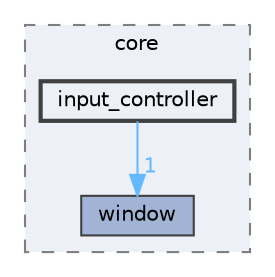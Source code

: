 digraph "src/engine/core/input_controller"
{
 // LATEX_PDF_SIZE
  bgcolor="transparent";
  edge [fontname=Helvetica,fontsize=10,labelfontname=Helvetica,labelfontsize=10];
  node [fontname=Helvetica,fontsize=10,shape=box,height=0.2,width=0.4];
  compound=true
  subgraph clusterdir_fdbc7b4b5b4c04d598adc44afc34d9a5 {
    graph [ bgcolor="#edf0f7", pencolor="grey50", label="core", fontname=Helvetica,fontsize=10 style="filled,dashed", URL="dir_fdbc7b4b5b4c04d598adc44afc34d9a5.html",tooltip=""]
  dir_8637f58cbfc74ecb0a018ee205f109ac [label="window", fillcolor="#a2b4d6", color="grey25", style="filled", URL="dir_8637f58cbfc74ecb0a018ee205f109ac.html",tooltip=""];
  dir_c2a2e746d447b5dd0b523d83d67c8e1b [label="input_controller", fillcolor="#edf0f7", color="grey25", style="filled,bold", URL="dir_c2a2e746d447b5dd0b523d83d67c8e1b.html",tooltip=""];
  }
  dir_c2a2e746d447b5dd0b523d83d67c8e1b->dir_8637f58cbfc74ecb0a018ee205f109ac [headlabel="1", labeldistance=1.5 headhref="dir_000004_000014.html" color="steelblue1" fontcolor="steelblue1"];
}

